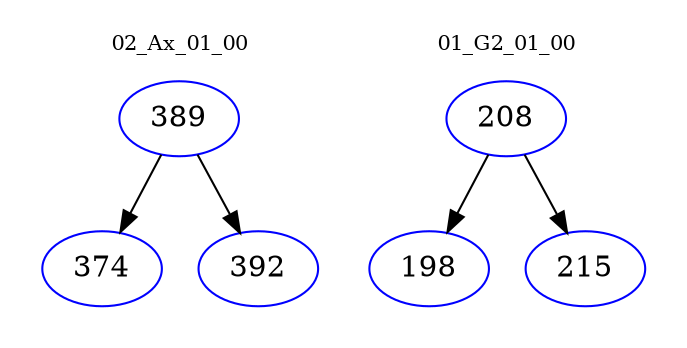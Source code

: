 digraph{
subgraph cluster_0 {
color = white
label = "02_Ax_01_00";
fontsize=10;
T0_389 [label="389", color="blue"]
T0_389 -> T0_374 [color="black"]
T0_374 [label="374", color="blue"]
T0_389 -> T0_392 [color="black"]
T0_392 [label="392", color="blue"]
}
subgraph cluster_1 {
color = white
label = "01_G2_01_00";
fontsize=10;
T1_208 [label="208", color="blue"]
T1_208 -> T1_198 [color="black"]
T1_198 [label="198", color="blue"]
T1_208 -> T1_215 [color="black"]
T1_215 [label="215", color="blue"]
}
}
